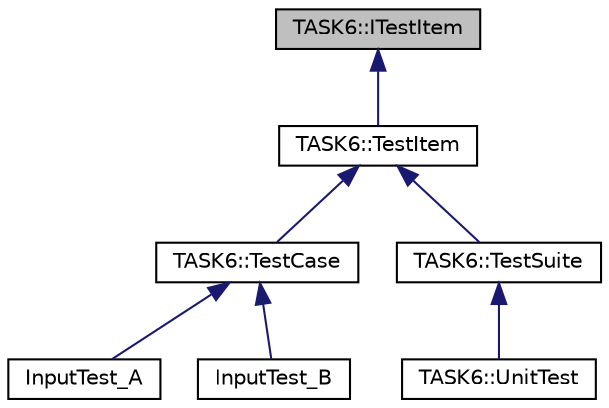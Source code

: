 digraph "TASK6::ITestItem"
{
 // LATEX_PDF_SIZE
  edge [fontname="Helvetica",fontsize="10",labelfontname="Helvetica",labelfontsize="10"];
  node [fontname="Helvetica",fontsize="10",shape=record];
  Node1 [label="TASK6::ITestItem",height=0.2,width=0.4,color="black", fillcolor="grey75", style="filled", fontcolor="black",tooltip="Interface class of unit testing classes. In general a test item conaitns either a a specific test or ..."];
  Node1 -> Node2 [dir="back",color="midnightblue",fontsize="10",style="solid",fontname="Helvetica"];
  Node2 [label="TASK6::TestItem",height=0.2,width=0.4,color="black", fillcolor="white", style="filled",URL="$df/d22/classTASK6_1_1TestItem.html",tooltip="Implementation of the core functions for all derived classes of the unit test framework."];
  Node2 -> Node3 [dir="back",color="midnightblue",fontsize="10",style="solid",fontname="Helvetica"];
  Node3 [label="TASK6::TestCase",height=0.2,width=0.4,color="black", fillcolor="white", style="filled",URL="$d3/d67/classTASK6_1_1TestCase.html",tooltip="Implementation of the class for defining a test case."];
  Node3 -> Node4 [dir="back",color="midnightblue",fontsize="10",style="solid",fontname="Helvetica"];
  Node4 [label="InputTest_A",height=0.2,width=0.4,color="black", fillcolor="white", style="filled",URL="$d5/d48/classInputTest__A.html",tooltip=" "];
  Node3 -> Node5 [dir="back",color="midnightblue",fontsize="10",style="solid",fontname="Helvetica"];
  Node5 [label="InputTest_B",height=0.2,width=0.4,color="black", fillcolor="white", style="filled",URL="$db/db3/classInputTest__B.html",tooltip=" "];
  Node2 -> Node6 [dir="back",color="midnightblue",fontsize="10",style="solid",fontname="Helvetica"];
  Node6 [label="TASK6::TestSuite",height=0.2,width=0.4,color="black", fillcolor="white", style="filled",URL="$d7/d0f/classTASK6_1_1TestSuite.html",tooltip="This class implements a test suite for unit testing."];
  Node6 -> Node7 [dir="back",color="midnightblue",fontsize="10",style="solid",fontname="Helvetica"];
  Node7 [label="TASK6::UnitTest",height=0.2,width=0.4,color="black", fillcolor="white", style="filled",URL="$d4/d9a/classTASK6_1_1UnitTest.html",tooltip="Implements the unit test class."];
}

